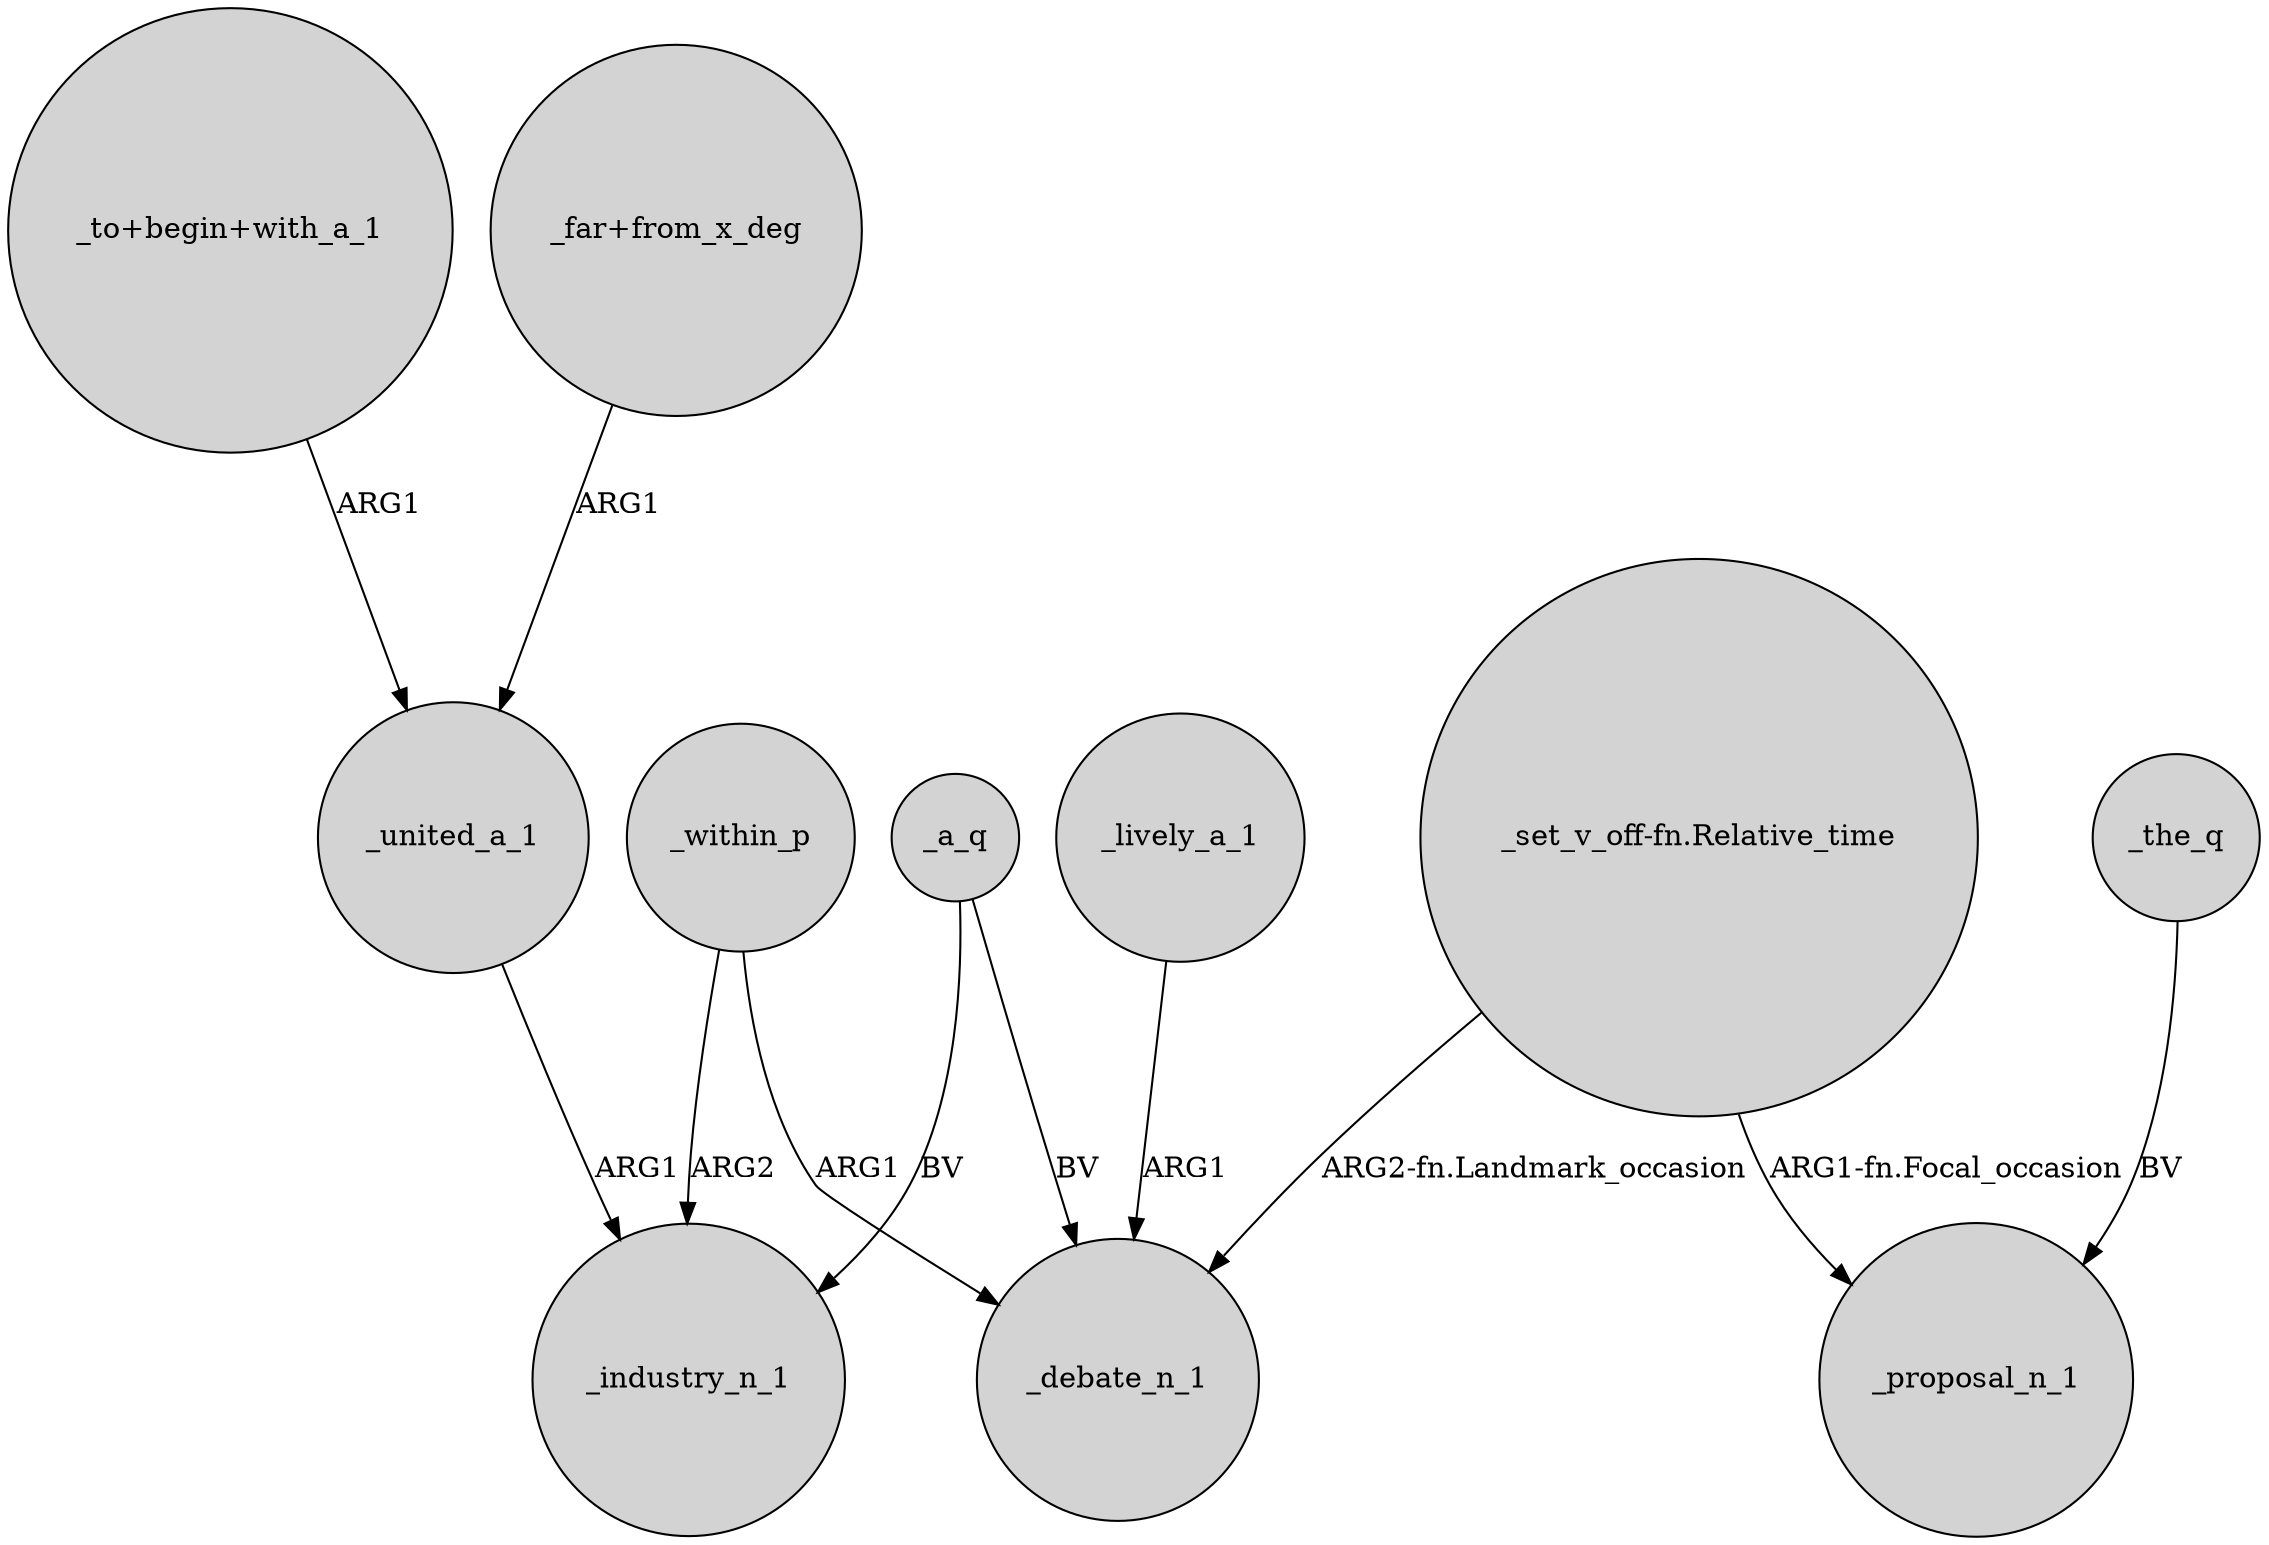 digraph {
	node [shape=circle style=filled]
	_united_a_1 -> _industry_n_1 [label=ARG1]
	"_set_v_off-fn.Relative_time" -> _debate_n_1 [label="ARG2-fn.Landmark_occasion"]
	_the_q -> _proposal_n_1 [label=BV]
	"_to+begin+with_a_1" -> _united_a_1 [label=ARG1]
	"_set_v_off-fn.Relative_time" -> _proposal_n_1 [label="ARG1-fn.Focal_occasion"]
	_a_q -> _debate_n_1 [label=BV]
	_within_p -> _debate_n_1 [label=ARG1]
	_a_q -> _industry_n_1 [label=BV]
	"_far+from_x_deg" -> _united_a_1 [label=ARG1]
	_lively_a_1 -> _debate_n_1 [label=ARG1]
	_within_p -> _industry_n_1 [label=ARG2]
}

